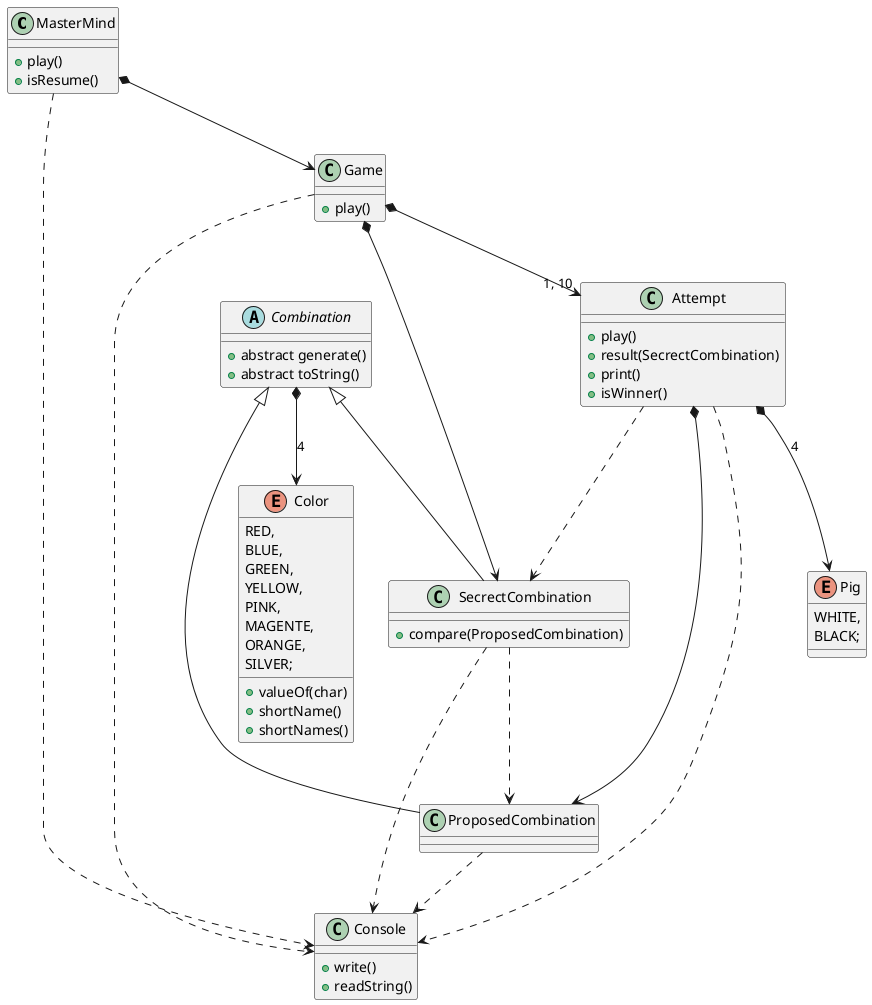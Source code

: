 @startuml Chess

class MasterMind {
    + play()
    + isResume()
}
class Game {
    + play()
}
class Attempt {
    + play()
    + result(SecrectCombination)
    + print()
    + isWinner()
}

abstract class Combination {
    + abstract generate()
    + abstract toString()
}
class SecrectCombination {
    + compare(ProposedCombination)
}
class ProposedCombination {
}

class Console {
    + write()
    + readString()
}

enum Color  {
    RED,
    BLUE,
    GREEN,
    YELLOW,
    PINK,
    MAGENTE,
    ORANGE,
    SILVER;
    + valueOf(char)
    + shortName()
    + shortNames()
}

enum Pig {
    WHITE,
    BLACK;
}

MasterMind *--> Game
Game *--> SecrectCombination
Game *--> "1, 10" Attempt 
Combination <|-- SecrectCombination
Combination <|-- ProposedCombination
Attempt *--> ProposedCombination
Attempt ..> SecrectCombination
SecrectCombination ..> ProposedCombination
Combination *--> Color : 4
Attempt *--> Pig : 4

MasterMind ..> Console
Game ..> Console
Attempt ..> Console
SecrectCombination ..> Console
ProposedCombination ..> Console

@enduml
